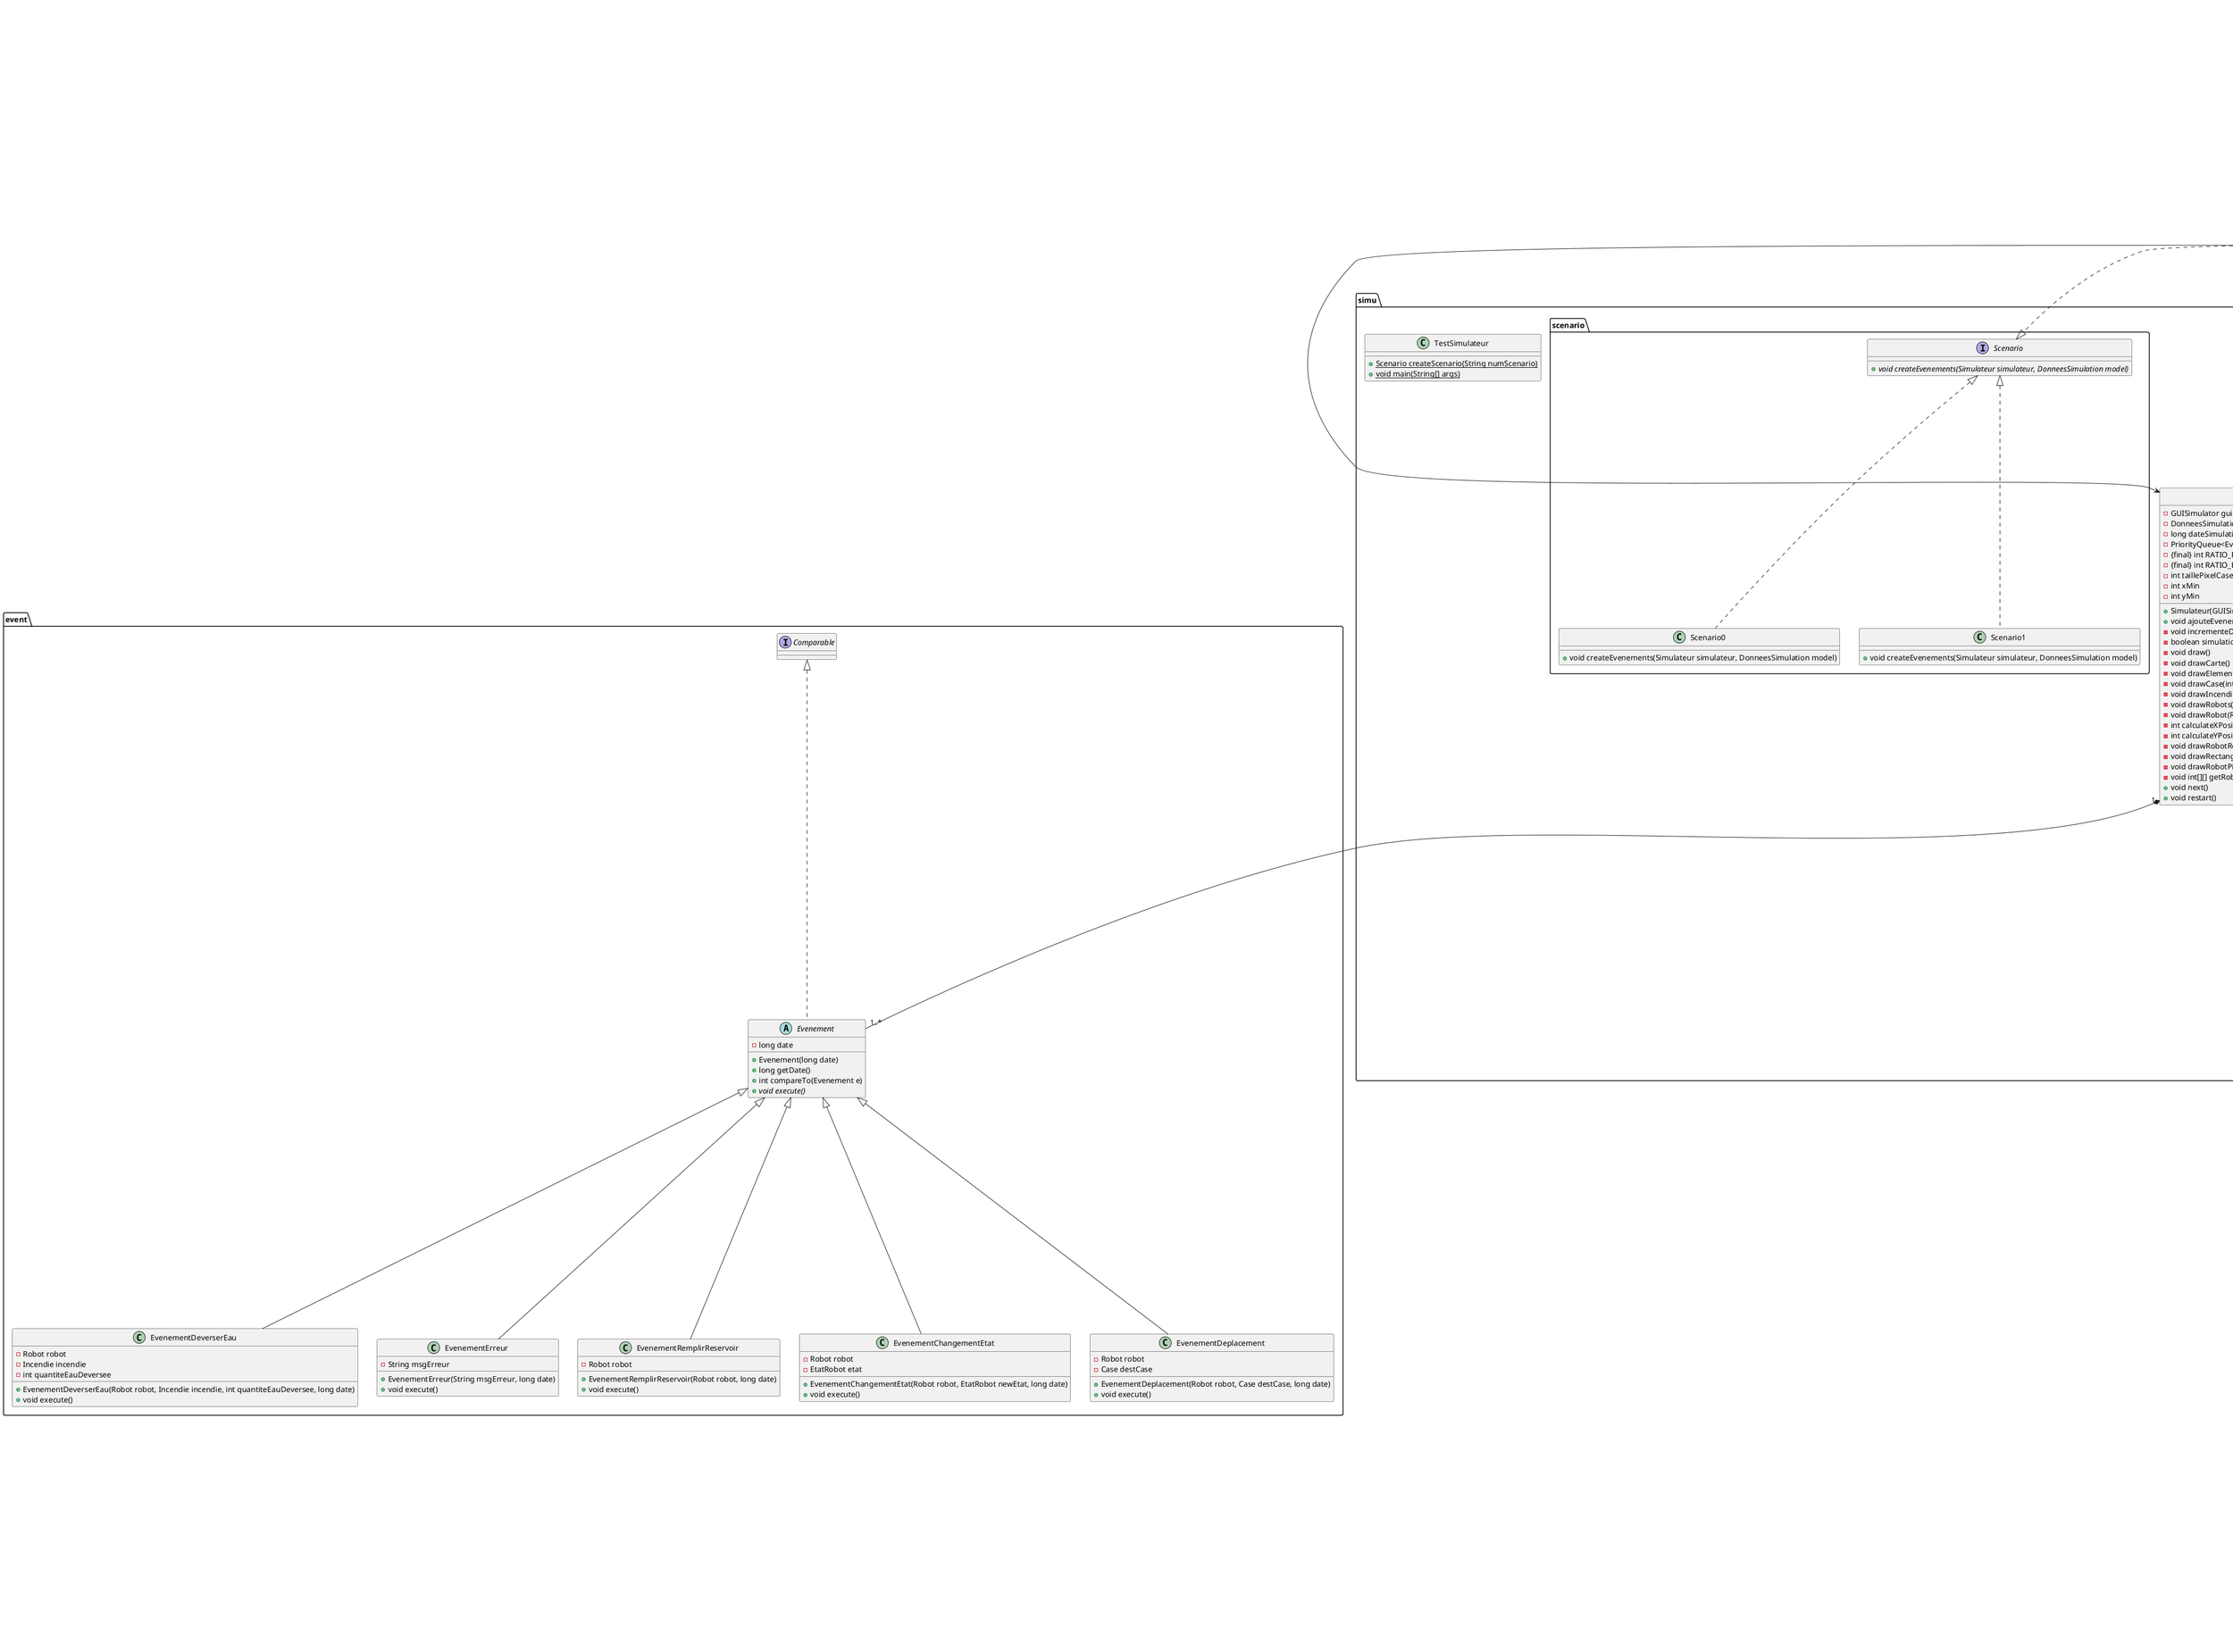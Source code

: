 @startuml

package model {
    class DonneesSimulation {
        -Carte carte
        -Map<Case, Incendie> incendiesParCase
        -List<Robot> robots

        +DonneesSimulation()
        +Carte getCarte()
        +Map<Case, Incendie> getIncendiesParCase()
        +List<Robot> getRobots()
        +String toString()
    }

    DonneesSimulation "1" *-- "1" map.Carte
    DonneesSimulation "1" *-- "1..*" map.Incendie
    DonneesSimulation "1" *-- "1..*" robot.Robot

    package map {
        class Carte {
            -int nbLignes
            -int nbColonnes
            -Case[][] cases
            -int tailleCases

            +Carte(int nbLignes, int nbColonnes, int tailleCases, Case[][] cases)

            +int getNbLignes()
            +int getNbColonnes()
            +int getTailleCases()
            +Case getCase()
            +Case getVoisin()
            +boolean caseExiste(Case src)
            +boolean estVoisin(Case src, Case dest)
            +boolean estIndiceValide(int lig, int col)
            +String toString()
        }

        class Case {
            -int ligne
            -int colonne
            -NatureTerrain nature
            -Color drawColor

            +Case(int ligne, int colonne, NatureTerrain natureTerrain)
            +int getLigne()
            +int getColonne()
            +Color getDrawColor()
            +NatureTerrain getNature() 
            +String toString()
        }
        Case "1" *-- "1" NatureTerrain

        enum Direction {
            NORD,
            SUD,
            EST,
            OUEST
        }

        class Incendie {
            -Case position
            -int quantiteEau
            -Color drawColor

            +Incendie(Case position, int quantiteEau)
            +Case getPosition()
            +Color getDrawColor()
            +int getQuantiteEau()
            +void eteindre(int quantiteEau)
            +String toString()
        }

        Incendie "1" o-- "1" Case

        class NatureTerrain{
            EAU,
            FORET,
            ROCHE,
            TERRAIN_LIBRE,
            HABITAT

            +Color getDrawColor()
        }
    }

    package robot {
        abstract class Robot {
            -int niveauEau
            -int capaciteReservoir
            -int tempsRemplissage
            -int interUnitaire
            -double vitesseMax
            -Case position
            -EtatRobot etatCourant
            -Case positionApresEvenements
            -long dateApresEvenements
            #Carte carte
            #double vitesse

            +Robot(Case position, int niveauEau int capaciteReservoir, double vitesse, double vitesseMax, int tempsRemplissage, Carte carte, int interUnitaire)
            +Case getPosition()
            +int getNiveauEau()
            +Color getDrawColor()
            +int getCapaciteReservoir()
            +int getTempsRemplissage()
            +boolean estOccupe()
            +int getInterUnitaire()
            +EtatRobot getEtatCourant()
            +void setEtatCourant(EtatRobot newEtat)
            +Case getPositionApresEvenements()
            +void setNiveauEau(int niveauEau)
            +void deverserEau(int quantite, Incendie incendie)
            +void setVitesse(double newVitesse)
            +double calculerTempsDeplacementMinute(Case caseDepart, Case caseArrivee)
            +void setPosition(Case newPosistion)
            +String getImagePath()
            +String toString()
            +void createEvenementsDeplacement(Simulateur simulateur, Case nouvellePosition)
            +void deplacementPlusCourtChemin(Simulateur simulateur, Case destination, PlusCourtChemin algo)
            +void createEvenementsInterventionIncendie(Simulateur simulateur, Incendie incendie)
            +void createEvenementsRemplirReservoir(Simulateur simulateur)
            -{static} void checkNiveauEau(int niveauEau, int capaciteReservoir)
            -{static} void checkVitesse(double vitesse, double vitesseMax)
            +{abstract} double getVitesse(NatureTerrain terrain)
            +{abstract}checkPosition(Case position, Carte carte)
            +{abstract} void remplirReservoir()
        }
        
        Robot "1" *-- "1" EtatRobot

        abstract class RobotAerien extends Robot {
            +RobotAerien(Case position, int niveauEau, int capaciteReservoir, double vitesse, double vitesseMax, int tempsRemplissage, Carte carte, int interUnitaire)
            +void remplirReservoir()
        }
        abstract class RobotTerrestre extends Robot{
            +RobotTerrestre(Case position, int niveauEau, int capaciteReservoir, double vitesse, double vitesseMax,
            int tempsRemplissage, Carte carte, int interUnitaire)
            +void remplirReservoir()
        }
        class RobotChenilles extends RobotTerrestre{
            -{final} int CAPACITE_RESERVOIR
            -{final} double NIVEAU_EAU
            -{final} double VITESSE_DEFAUT
            -{final} double VITESSE_MAX
            -{final} int TEMPS_REMPLISSAGE
            -{final} int INTER_UNITAIRE

            +RobotChenilles(Case position, Carte carte, double vitesse)
            +double getVitesse(NatureTerrain terrain)
            +String getImagePath()
            +{static} checkPositionStatic(Case position, Carte carte)
            +checkPosition(Case position, Carte carte)
            +{static} RobotChenilles createRobotChenilles(Case caseCourante, Carte carte, double vitesseLue)
        }
        class RobotPattes extends RobotTerrestre{
            -{final} int CAPACITE_RESERVOIR
            -{final} double NIVEAU_EAU
            -{final} double VITESSE_DEFAUT
            -{final} double VITESSE_MAX
            -{final} int TEMPS_REMPLISSAGE
            -{final} int INTER_UNITAIRE

            +RobotPattes(Case position, Carte carte)
            +double getVitesse(NatureTerrain terrain)
            +void deverserEau(int vol, Incendie)
            +{static} checkPositionStatic(Case position, Carte carte)
            +void checkPosition(Case position, Carte carte)
            +String getImagePath()
            +{static} RobotPattes createRobotPattes(Case caseCourante, Carte carte)
        }
            
        

        class RobotRoues extends RobotTerrestre{
            -{final} int CAPACITE_RESERVOIR
            -{final} double NIVEAU_EAU
            -{final} double VITESSE_DEFAUT
            -{final} double VITESSE_MAX
            -{final} int TEMPS_REMPLISSAGE
            -{final} int INTER_UNITAIRE

            +RobotRoues(Case position, Carte carte, double vitesse)
            +double getVitesse(NatureTerrain terrain)
            +String getImagePath()
            +{static} void checkPositionStatic(Case position, Carte carte)
            +void checkPosition(Case position, Carte carte)
            +{static} RobotRoues createRobotRoues(Case caseCourante, Carte carte, double vitesseLue)
        }

        class Drone extends RobotAerien{
            -{final} int CAPACITE_RESERVOIR
            -{final} double NIVEAU_EAU
            -{final} double VITESSE_DEFAUT
            -{final} double VITESSE_MAX
            -{final} int TEMPS_REMPLISSAGE
            -{final} int INTER_UNITAIRE

            +Drone(Case position, Carte carte, double vitesse)
            +void checkPosition()
            +String getImagePath()
        }

        class RobotFactory{
            +{static} Robot getRobot(String typeRobot, Case caseCourante, Carte carte, double vitesseLue)
        }

        RobotFactory --> Robot : crée

    }
    robot.Robot "1" o-- "2" map.Case
    
    
}


package simu {
    class Simulateur implements Simulable {
        -GUISimulator gui
        -DonneesSimulation model
        -long dateSimulation
        -PriorityQueue<Evenement> evenements
        -{final} int RATIO_BORDURE_X
        -{final} int RATIO_BORDURE_Y
        -int taillePixelCases
        -int xMin
        -int yMin

        +Simulateur(GUISimulator gui, DonneesSimulation model)
        +void ajouteEvenement(Evenement e)
        -void incrementeDate()
        -boolean simulationTerminee()
        -void draw()
        -void drawCarte()
        -void drawElementBord(Case c, String[] sprites, Carte carte, boolean coin)
        -void drawCase(int xCase, int yCase, Random random, Case c, Carte carte)
        -void drawIncendies()
        -void drawRobots()
        -void drawRobot(Robot robot)
        -int calculateXPosition(int colonne)
        -int calculateYPosition(int ligne)
        -void drawRobotRectangles(int[][]coordinates, int x, int y, Color robotColor, int tailleElement)
        -void drawRectangle(int x, int y, int tailleCases, Color color)
        -void drawRobotPixel(Robot robot)
        -void int[][] getRobotCoordinates()
        +void next()
        +void restart()
    }

    Simulateur "1" *-- "1" GUISimulator
    

    class TestSimulateur{
        +{static} Scenario createScenario(String numScenario)
        +{static} void main(String[] args)
    }

    package scenario {
        class Scenario1 implements Scenario {
            +void createEvenements(Simulateur simulateur, DonneesSimulation model)
        }
        class Scenario0 implements Scenario{
            +void createEvenements(Simulateur simulateur, DonneesSimulation model)
        }

        interface Scenario {
            +{abstract} void createEvenements(Simulateur simulateur, DonneesSimulation model)
        }
    }
    
}

simu.Simulateur "1" o-- "1" model.DonneesSimulation
simu.Simulateur "1" *-- "1..*" event.Evenement

package event{
    abstract class Evenement implements Comparable<Evenement>{
        -long date

        +Evenement(long date)
        +long getDate()
        +int compareTo(Evenement e)
        +{abstract} void execute()
    }
    class EvenementChangementEtat extends Evenement{
        -Robot robot
        -EtatRobot etat

        +EvenementChangementEtat(Robot robot, EtatRobot newEtat, long date)
        +void execute()
    }
    class EvenementDeplacement extends Evenement{
        -Robot robot
        -Case destCase

        +EvenementDeplacement(Robot robot, Case destCase, long date)
        +void execute()
    }
    class EvenementDeverserEau extends Evenement{
        -Robot robot
        -Incendie incendie
        -int quantiteEauDeversee

        +EvenementDeverserEau(Robot robot, Incendie incendie, int quantiteEauDeversee, long date)
        +void execute()
    }
    class EvenementErreur extends Evenement{
        -String msgErreur

        +EvenementErreur(String msgErreur, long date)
        +void execute()
    }
    class EvenementRemplirReservoir extends Evenement{
        -Robot robot

        +EvenementRemplirReservoir(Robot robot, long date)
        +void execute()
    }
}
package io{
    class LecteurDonnees{
        +{static} void lire(String fichierDonnees)
        +{static} DonneesSimulation creeDonnees(String fichierDonnees)
        -{static} Scanner scanner
        -LecteurDonnees(String fichierDonnees)
        -void lireCarte()
        -void creeCarte(DonneesSimulation donneesSimulation)
        -void lireCase(int lig, int col)
        -void lireIncendies()
        -void lireIncendie(int i)
        -void creeIncendies(DonneesSimulation donneesSimulation)
        -void creeIncendie(DonneesSimulation donneesSimulation, int i)
        -void lireRobots()
        -void lireRobot(int i)
        -void creeRobots(DonneesSimulation donneesSimulation)
        -void creeRobot(int i, DonneesSimulation donneesSimulation)
        -ignorerCommentaires()
        -void verifieLigneTerminee()
    }
    class TestLecteurDonnees{
        +{static} main(String[] args)
    }
}

package chemin{
    interface PlusCourtChemin{
        +{abstract} double tempsDeplacement(Robot robot, Case caseDepart, Case caseArrivee)
        +{abstract} List<Case> creeChemin(Robot robot, Case caseDepart, Case caseArrivee)
    }
    class NoeudAstar implements Comparable<NoeudAstar>{
        +Case caseNoeud
        +double cout
        +double heuristique
        +NoeudAstar noeudPrecedente

        +NoeudAstar(Case caseNoeud, double cout, double heuristique, NoeudAstar noeudPrecedente)
        +int compareTo(NoeudAstar Noeud2)
    }
    

    class PlusCourtCheminAstar implements PlusCourtChemin{
        -Carte carte

        +PlusCourtCheminAstar(Carte carte)
        +{static} double calculerDistance(Case case1, Case case 2)
        +public double tempsDeplacement(Robot robot, Case caseDepart, Case caseArrivee)
        +public List<Case. creeChemin(Robot robot, Case caseDepart, Case caseArrivee)
        -NoeudAstar executeAstar(Robot robot, Case caseDepart, Case caseArrivee) 
    }
    PlusCourtCheminAstar "1" o-- "1" Carte
    NoeudAstar "1" o-- "1" Case

}

package strategie{
    abstract class Strategie {
        # Simulateur simulateur
        # PlusCourtCheminAstar algoPlusCourtChemin
        # Map<Case, Incendie> incendies
        # Map<Robot, Incendie> affectationRobots
        # List<Robot> robots
        # List<Case> pointsEau
        # Carte carte
    
        Strategie(Simulateur simulateur, DonneesSimulation model)
        + void createEvenements()
        # Case obtenirCaseLaPlusProche(Robot robot, Case caseDepart, List<Case> cases)
        # void ordonnerInterventionIncendie(Robot robot, Incendie incendie)
        # void ordonnerToutesLesInterventionsIncendies()
        # void desaffecterRobot(Robot robot)
        # void affecterRobot(Robot robot, Incendie incendie)
        # abstract void affectationsInitiales()
        + abstract void finEvenementsAction(Robot robot)
    }
    
    Strategie ..|> Scenario
    Strategie --> Simulateur
    Strategie --> PlusCourtCheminAstar
    Strategie --> Carte
    Strategie --> DonneesSimulation
    Strategie --> Case
    Strategie --> Incendie
    Strategie --> Robot
    
    class StrategieElementaire {
        StrategieElementaire(Simulateur simulateur, DonneesSimulation model)
        - void traiterIncendieEteint(Robot robot)
        + void finEvenementsAction(Robot robot)
        + void affectationsInitiales()
    }
    
    StrategieElementaire --|> Strategie
    
    StrategieElementaire --> Simulateur
    StrategieElementaire --> DonneesSimulation
    StrategieElementaire --> Case
    StrategieElementaire --> Incendie
    StrategieElementaire --> Robot
    
    class StrategieEvoluee {
    
        StrategieEvoluee(Simulateur simulateur, DonneesSimulation model)
        - List<Case> obtenirPointsRemplissageAccessibles(Robot robot)
        - double obtenirTempsExtinctionIncendie(Robot robot, Incendie incendie)
        - void deplacementEtRemplissementReservoir(Robot robot)
        - void traiterIncendieEteint(Robot robot)
        - void assignerRobotPlusRapide(List<Robot> robots)
        - Incendie trouverIncendieLePlusRapideAEteindre(Robot robot)
        + void finEvenementsAction(Robot robot)
        + void finRemplissementAction(Robot robot)
        + void affectationsInitiales()
    }
    
    StrategieEvoluee --|> Strategie
    
    StrategieEvoluee --> Simulateur
    StrategieEvoluee --> DonneesSimulation
    StrategieEvoluee --> Case
    StrategieEvoluee --> Incendie
    StrategieEvoluee --> Robot
    
    interface FinInterventionAction {
        {abstract} + void finIntervention(Robot robot)
    }
    
    FinInterventionAction --> Robot
}

@enduml